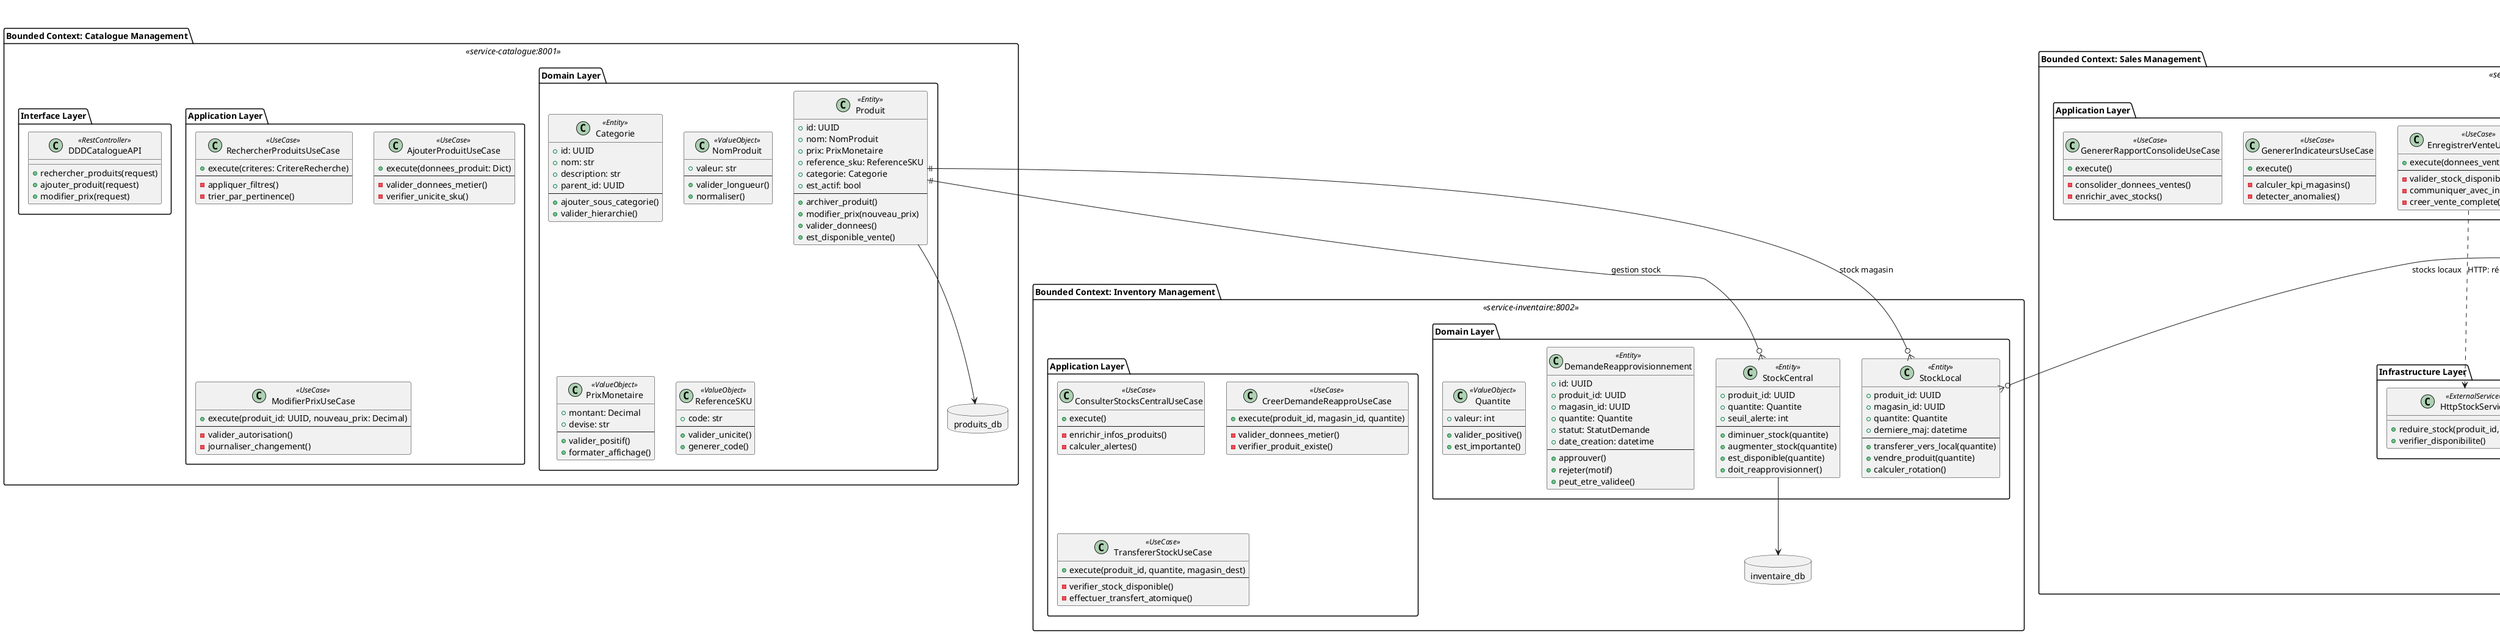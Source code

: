 @startuml vue-logique
skinparam layoutEngine dot
allowmixing
title Vue Logique - Architecture Microservices DDD Complète
' === BOUNDED CONTEXT: CATALOGUE MANAGEMENT ===
package "Bounded Context: Catalogue Management" <<service-catalogue:8001>> {
  
  package "Domain Layer" {
    class "Produit" <<Entity>> {
      +id: UUID
      +nom: NomProduit
      +prix: PrixMonetaire
      +reference_sku: ReferenceSKU
      +categorie: Categorie
      +est_actif: bool
      --
      +archiver_produit()
      +modifier_prix(nouveau_prix)
      +valider_donnees()
      +est_disponible_vente()
    }
    
    class "Categorie" <<Entity>> {
      +id: UUID
      +nom: str
      +description: str
      +parent_id: UUID
      --
      +ajouter_sous_categorie()
      +valider_hierarchie()
    }
    
    class "NomProduit" <<ValueObject>> {
      +valeur: str
      --
      +valider_longueur()
      +normaliser()
    }
    
    class "PrixMonetaire" <<ValueObject>> {
      +montant: Decimal
      +devise: str
      --
      +valider_positif()
      +formater_affichage()
    }
    
    class "ReferenceSKU" <<ValueObject>> {
      +code: str
      --
      +valider_unicite()
      +generer_code()
    }
  }
  
  package "Application Layer" {
    class "RechercherProduitsUseCase" <<UseCase>> {
      +execute(criteres: CritereRecherche)
      --
      -appliquer_filtres()
      -trier_par_pertinence()
    }
    
    class "AjouterProduitUseCase" <<UseCase>> {
      +execute(donnees_produit: Dict)
      --
      -valider_donnees_metier()
      -verifier_unicite_sku()
    }
    
    class "ModifierPrixUseCase" <<UseCase>> {
      +execute(produit_id: UUID, nouveau_prix: Decimal)
      --
      -valider_autorisation()
      -journaliser_changement()
    }
  }
  
  package "Interface Layer" {
    class "DDDCatalogueAPI" <<RestController>> {
      +rechercher_produits(request)
      +ajouter_produit(request)
      +modifier_prix(request)
    }
  }
  
  database "produits_db" as CatalogueDB
}

' === BOUNDED CONTEXT: INVENTORY MANAGEMENT ===
package "Bounded Context: Inventory Management" <<service-inventaire:8002>> {
  
  package "Domain Layer" {
    class "StockCentral" <<Entity>> {
      +produit_id: UUID
      +quantite: Quantite
      +seuil_alerte: int
      --
      +diminuer_stock(quantite)
      +augmenter_stock(quantite)
      +est_disponible(quantite)
      +doit_reapprovisionner()
    }
    
    class "StockLocal" <<Entity>> {
      +produit_id: UUID
      +magasin_id: UUID
      +quantite: Quantite
      +derniere_maj: datetime
      --
      +transferer_vers_local(quantite)
      +vendre_produit(quantite)
      +calculer_rotation()
    }
    
    class "DemandeReapprovisionnement" <<Entity>> {
      +id: UUID
      +produit_id: UUID
      +magasin_id: UUID
      +quantite: Quantite
      +statut: StatutDemande
      +date_creation: datetime
      --
      +approuver()
      +rejeter(motif)
      +peut_etre_validee()
    }
    
    class "Quantite" <<ValueObject>> {
      +valeur: int
      --
      +valider_positive()
      +est_importante()
    }
  }
  
  package "Application Layer" {
    class "ConsulterStocksCentralUseCase" <<UseCase>> {
      +execute()
      --
      -enrichir_infos_produits()
      -calculer_alertes()
    }
    
    class "CreerDemandeReapproUseCase" <<UseCase>> {
      +execute(produit_id, magasin_id, quantite)
      --
      -valider_donnees_metier()
      -verifier_produit_existe()
    }
    
    class "TransfererStockUseCase" <<UseCase>> {
      +execute(produit_id, quantite, magasin_dest)
      --
      -verifier_stock_disponible()
      -effectuer_transfert_atomique()
    }
  }
  
  database "inventaire_db" as InventaireDB
}

' === BOUNDED CONTEXT: SALES MANAGEMENT ===
package "Bounded Context: Sales Management" <<service-commandes:8003>> {
  
  package "Domain Layer" {
    class "Vente" <<Entity>> {
      +id: UUID
      +magasin_id: UUID
      +client_id: UUID
      +statut: StatutVente
      +total: Decimal
      +date_vente: datetime
      --
      +peut_etre_annulee()
      +calculer_total()
      +ajouter_ligne_vente()
      +annuler_avec_motif()
    }
    
    class "Magasin" <<Entity>> {
      +id: UUID
      +nom: str
      +adresse: AdresseMagasin
      --
      +peut_vendre(produit_id, quantite, stock)
      +calculer_chiffre_affaires()
      +obtenir_indicateurs()
    }
    
    class "CommandeVente" <<ValueObject>> {
      +produit_id: UUID
      +quantite: int
      +prix_unitaire: Decimal
      --
      +valider_commande()
      +calculer_sous_total()
    }
    
    class "StatutVente" <<ValueObject>> {
      +valeur: str
      --
      +est_finale()
      +peut_transitionner_vers()
    }
  }
  
  package "Application Layer" {
    class "EnregistrerVenteUseCase" <<UseCase>> {
      +execute(donnees_vente)
      --
      -valider_stock_disponible()
      -communiquer_avec_inventaire()
      -creer_vente_complete()
    }
    
    class "GenererIndicateursUseCase" <<UseCase>> {
      +execute()
      --
      -calculer_kpi_magasins()
      -detecter_anomalies()
    }
    
    class "GenererRapportConsolideUseCase" <<UseCase>> {
      +execute()
      --
      -consolider_donnees_ventes()
      -enrichir_avec_stocks()
    }
  }
  
  package "Infrastructure Layer" {
    class "HttpStockService" <<ExternalService>> {
      +reduire_stock(produit_id, quantite)
      +verifier_disponibilite()
    }
  }
  
  database "commandes_db" as CommandesDB
}

' === BOUNDED CONTEXT: SUPPLY CHAIN MANAGEMENT ===
package "Bounded Context: Supply Chain Management" <<service-supply-chain:8004>> {
  
  package "Domain Layer" {
    class "WorkflowValidation" <<Entity>> {
      +demande_id: UUID
      +etapes_completees: List[str]
      +statut_workflow: str
      +rollback_effectue: bool
      --
      +executer_etape(nom_etape)
      +rollback_si_echec()
      +est_workflow_complet()
    }
    
    class "MotifRejet" <<ValueObject>> {
      +texte: str
      +categorie: str
      --
      +valider_longueur_minimale()
      +nettoyer_contenu()
    }
  }
  
  package "Application Layer" {
    class "ListerDemandesUseCase" <<UseCase>> {
      +execute()
      --
      -recuperer_via_inventaire_service()
      -enrichir_donnees_metier()
    }
    
    class "ValiderDemandeUseCase" <<UseCase>> {
      +execute(demande_id)
      --
      -workflow_3_etapes()
      -rollback_automatique()
      -journaliser_operations()
    }
    
    class "RejeterDemandeUseCase" <<UseCase>> {
      +execute(demande_id, motif)
      --
      -valider_motif_rejet()
      -notifier_rejection()
    }
  }
  
  package "Infrastructure Layer" {
    class "HttpInventaireService" <<ExternalService>> {
      +lister_demandes_en_attente()
      +transferer_stock_atomic()
      +diminuer_stock_central()
    }
  }
  
  database "supply_chain_db" as SupplyChainDB
}

' === BOUNDED CONTEXT: E-COMMERCE MANAGEMENT ===
package "Bounded Context: E-commerce Management" <<service-ecommerce:8005>> {
  
  package "Domain Layer" {
    class "Client" <<Entity>> {
      +id: UUID
      +prenom: str
      +nom: str
      +email: EmailClient
      +adresse: AdresseLivraison
      --
      +peut_commander()
      +valider_donnees()
      +creer_panier()
    }
    
    class "Panier" <<Entity>> {
      +client_id: UUID
      +produits: List[ProduitPanier]
      +statut: StatutPanier
      --
      +ajouter_produit(produit_id, quantite)
      +vider_panier()
      +calculer_total()
      +est_pret_checkout()
    }
    
    class "ProcessusCheckout" <<Entity>> {
      +panier_id: UUID
      +adresse_livraison: AdresseLivraison
      +statut_checkout: StatutCheckout
      --
      +valider_prerequis()
      +finaliser_commande()
      +calculer_frais_livraison()
    }
    
    class "AdresseLivraison" <<ValueObject>> {
      +rue: str
      +ville: str
      +code_postal: str
      --
      +valider_format()
      +normaliser_adresse()
    }
  }
  
  package "Application Layer" {
    class "CreerCompteClientUseCase" <<UseCase>> {
      +execute(donnees_client)
    }
    
    class "AjouterProduitPanierUseCase" <<UseCase>> {
      +execute(client_id, produit_id, quantite)
      --
      -verifier_produit_existe()
      -valider_stock_disponible()
    }
    
    class "CheckoutEcommerceUseCase" <<UseCase>> {
      +execute(client_id, adresse)
      --
      -valider_panier_non_vide()
      -creer_commande_via_service()
      -vider_panier_apres_succes()
    }
  }
  
  package "Infrastructure Layer" {
    class "HttpCatalogueService" <<ExternalService>> {
      +valider_produit_existe()
      +obtenir_prix_produit()
    }
  }
  
  database "ecommerce_db" as EcommerceDB
}

' === FRONTEND ORCHESTRATEUR ===
package "Frontend Orchestrateur (Django)" <<infrastructure>> {
  class "RapportConsolideView" <<Controller>> {
    +rapport_ventes(request)
    +enregistrer_vente(request)
  }
  
  class "GestionStockView" <<Controller>> {
    +uc2_stock(request)
    +uc2_reapprovisionner(request)
  }
  
  class "WorkflowDemandesView" <<Controller>> {
    +uc6_demandes(request)
    +uc6_valider(request)
    +uc6_rejeter(request)
  }
  
  package "Clients HTTP" {
    class "CommandesClient" <<HTTPClient>> {
      +enregistrer_vente()
      +generer_rapport_consolide()
    }
    
    class "InventaireClient" <<HTTPClient>> {
      +lister_stocks_centraux()
      +creer_demande_reapprovisionnement()
    }
    
    class "SupplyChainClient" <<HTTPClient>> {
      +lister_demandes_en_attente()
      +valider_demande()
    }
  }
}

' === KONG API GATEWAY ===
package "Kong API Gateway" <<infrastructure>> {
  class "CatalogueUpstream" <<LoadBalancer>> {
    +algorithm: round-robin
    +targets: 3 instances
  }
  
  class "RoutingConfiguration" <<Configuration>> {
    +/api/catalogue/* → catalogue-upstream
    +/api/inventaire/* → inventaire-service
    +/api/commandes/* → commandes-service
    +/api/supply-chain/* → supply-chain-service
    +/api/ecommerce/* → ecommerce-service
  }
}

' === RELATIONS ENTITÉS PRINCIPALES ===
Produit ||--o{ StockCentral : "gestion stock"
Produit ||--o{ StockLocal : "stock magasin"
Magasin ||--o{ StockLocal : "stocks locaux"
Magasin ||--o{ Vente : "ventes magasin"
Client ||--|| Panier : "panier actif"

' === COMMUNICATION INTER-SERVICES ===
EnregistrerVenteUseCase ..> HttpStockService : "HTTP: réduire stock"
ValiderDemandeUseCase ..> HttpInventaireService : "HTTP: transférer stock"
CheckoutEcommerceUseCase ..> HttpCatalogueService : "HTTP: valider produits"
ListerDemandesUseCase ..> HttpInventaireService : "HTTP: récupérer demandes"

' === CONNEXIONS FRONTEND ===
RapportConsolideView --> CommandesClient
GestionStockView --> InventaireClient
WorkflowDemandesView --> SupplyChainClient

' === CONNEXIONS BASES DE DONNÉES ===
Produit --> CatalogueDB
StockCentral --> InventaireDB
Vente --> CommandesDB
WorkflowValidation --> SupplyChainDB
Client --> EcommerceDB

@enduml